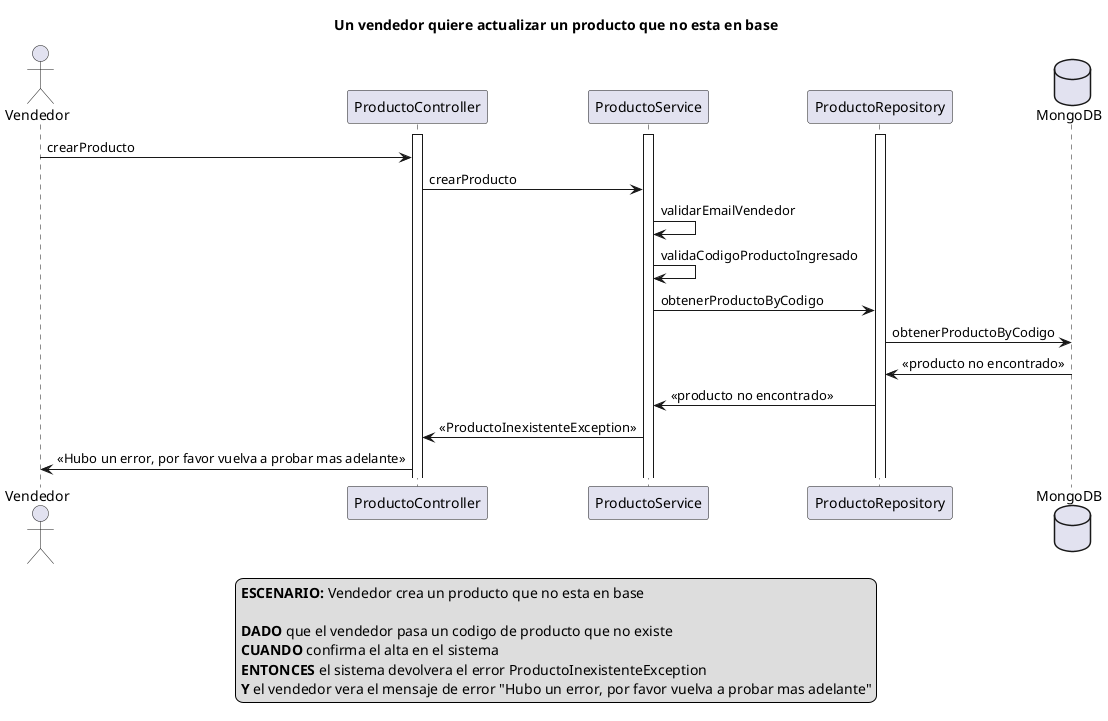 @startuml
actor Vendedor
activate ProductoController
activate ProductoService
activate ProductoRepository
database MongoDB

title Un vendedor quiere actualizar un producto que no esta en base

Vendedor -> ProductoController: crearProducto

ProductoController -> ProductoService: crearProducto

ProductoService -> ProductoService: validarEmailVendedor

ProductoService -> ProductoService: validaCodigoProductoIngresado

ProductoService -> ProductoRepository: obtenerProductoByCodigo

ProductoRepository -> MongoDB: obtenerProductoByCodigo

MongoDB -> ProductoRepository: <<producto no encontrado>>

ProductoRepository -> ProductoService: <<producto no encontrado>>

ProductoService -> ProductoController: <<ProductoInexistenteException>>

ProductoController -> Vendedor: <<Hubo un error, por favor vuelva a probar mas adelante>>

legend
<b>ESCENARIO:</b> Vendedor crea un producto que no esta en base

<b>DADO</b> que el vendedor pasa un codigo de producto que no existe
<b>CUANDO</b> confirma el alta en el sistema  
<b>ENTONCES</b> el sistema devolvera el error ProductoInexistenteException
<b>Y</b> el vendedor vera el mensaje de error "Hubo un error, por favor vuelva a probar mas adelante"
end legend

@enduml